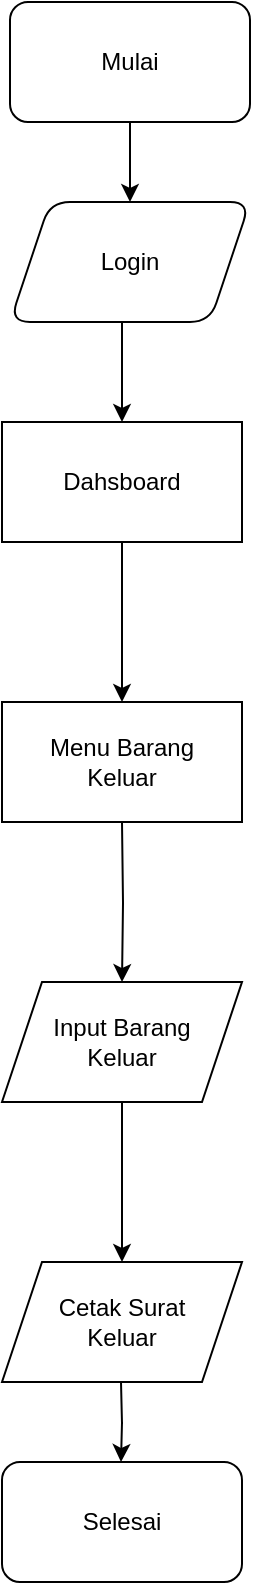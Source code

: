 <mxfile version="24.0.2" type="device">
  <diagram name="Halaman-1" id="8Kxz4LVxRM5ak8jdFSSY">
    <mxGraphModel dx="880" dy="1629" grid="1" gridSize="10" guides="1" tooltips="1" connect="1" arrows="1" fold="1" page="1" pageScale="1" pageWidth="827" pageHeight="1169" math="0" shadow="0">
      <root>
        <mxCell id="0" />
        <mxCell id="1" parent="0" />
        <mxCell id="qm7DmNqX62or4rYOWMOQ-3" value="" style="edgeStyle=orthogonalEdgeStyle;rounded=0;orthogonalLoop=1;jettySize=auto;html=1;" parent="1" source="qm7DmNqX62or4rYOWMOQ-1" target="qm7DmNqX62or4rYOWMOQ-2" edge="1">
          <mxGeometry relative="1" as="geometry" />
        </mxCell>
        <mxCell id="qm7DmNqX62or4rYOWMOQ-1" value="Mulai" style="rounded=1;whiteSpace=wrap;html=1;" parent="1" vertex="1">
          <mxGeometry x="354" y="-1130" width="120" height="60" as="geometry" />
        </mxCell>
        <mxCell id="qm7DmNqX62or4rYOWMOQ-2" value="Login" style="shape=parallelogram;perimeter=parallelogramPerimeter;whiteSpace=wrap;html=1;fixedSize=1;rounded=1;" parent="1" vertex="1">
          <mxGeometry x="354" y="-1030" width="120" height="60" as="geometry" />
        </mxCell>
        <mxCell id="qm7DmNqX62or4rYOWMOQ-10" value="" style="endArrow=classic;html=1;rounded=0;" parent="1" edge="1">
          <mxGeometry width="50" height="50" relative="1" as="geometry">
            <mxPoint x="410" y="-970" as="sourcePoint" />
            <mxPoint x="410" y="-920" as="targetPoint" />
          </mxGeometry>
        </mxCell>
        <mxCell id="qm7DmNqX62or4rYOWMOQ-13" value="" style="edgeStyle=orthogonalEdgeStyle;rounded=0;orthogonalLoop=1;jettySize=auto;html=1;" parent="1" source="qm7DmNqX62or4rYOWMOQ-11" edge="1">
          <mxGeometry relative="1" as="geometry">
            <mxPoint x="410" y="-780" as="targetPoint" />
          </mxGeometry>
        </mxCell>
        <mxCell id="qm7DmNqX62or4rYOWMOQ-11" value="Dahsboard" style="rounded=0;whiteSpace=wrap;html=1;" parent="1" vertex="1">
          <mxGeometry x="350" y="-920" width="120" height="60" as="geometry" />
        </mxCell>
        <mxCell id="UqwBi4rxBFzjS9jIbQpJ-3" value="" style="edgeStyle=orthogonalEdgeStyle;rounded=0;orthogonalLoop=1;jettySize=auto;html=1;" edge="1" parent="1" target="UqwBi4rxBFzjS9jIbQpJ-2">
          <mxGeometry relative="1" as="geometry">
            <mxPoint x="410" y="-720" as="sourcePoint" />
          </mxGeometry>
        </mxCell>
        <mxCell id="UqwBi4rxBFzjS9jIbQpJ-6" value="" style="edgeStyle=orthogonalEdgeStyle;rounded=0;orthogonalLoop=1;jettySize=auto;html=1;" edge="1" parent="1" source="UqwBi4rxBFzjS9jIbQpJ-2" target="UqwBi4rxBFzjS9jIbQpJ-5">
          <mxGeometry relative="1" as="geometry" />
        </mxCell>
        <mxCell id="UqwBi4rxBFzjS9jIbQpJ-2" value="Input Barang&lt;div&gt;Keluar&lt;/div&gt;" style="shape=parallelogram;perimeter=parallelogramPerimeter;whiteSpace=wrap;html=1;fixedSize=1;rounded=0;" vertex="1" parent="1">
          <mxGeometry x="350" y="-640" width="120" height="60" as="geometry" />
        </mxCell>
        <mxCell id="UqwBi4rxBFzjS9jIbQpJ-4" value="Menu Barang&lt;div&gt;Keluar&lt;/div&gt;" style="rounded=0;whiteSpace=wrap;html=1;" vertex="1" parent="1">
          <mxGeometry x="350" y="-780" width="120" height="60" as="geometry" />
        </mxCell>
        <mxCell id="UqwBi4rxBFzjS9jIbQpJ-5" value="&lt;span style=&quot;background-color: initial;&quot;&gt;Cetak Surat&lt;/span&gt;&lt;div&gt;&lt;span style=&quot;background-color: initial;&quot;&gt;Keluar&lt;/span&gt;&lt;/div&gt;" style="shape=parallelogram;perimeter=parallelogramPerimeter;whiteSpace=wrap;html=1;fixedSize=1;rounded=0;" vertex="1" parent="1">
          <mxGeometry x="350" y="-500" width="120" height="60" as="geometry" />
        </mxCell>
        <mxCell id="UqwBi4rxBFzjS9jIbQpJ-7" value="" style="edgeStyle=orthogonalEdgeStyle;rounded=0;orthogonalLoop=1;jettySize=auto;html=1;" edge="1" parent="1">
          <mxGeometry relative="1" as="geometry">
            <mxPoint x="409.5" y="-440" as="sourcePoint" />
            <mxPoint x="409.5" y="-400" as="targetPoint" />
          </mxGeometry>
        </mxCell>
        <mxCell id="UqwBi4rxBFzjS9jIbQpJ-8" value="Selesai" style="rounded=1;whiteSpace=wrap;html=1;" vertex="1" parent="1">
          <mxGeometry x="350" y="-400" width="120" height="60" as="geometry" />
        </mxCell>
      </root>
    </mxGraphModel>
  </diagram>
</mxfile>
